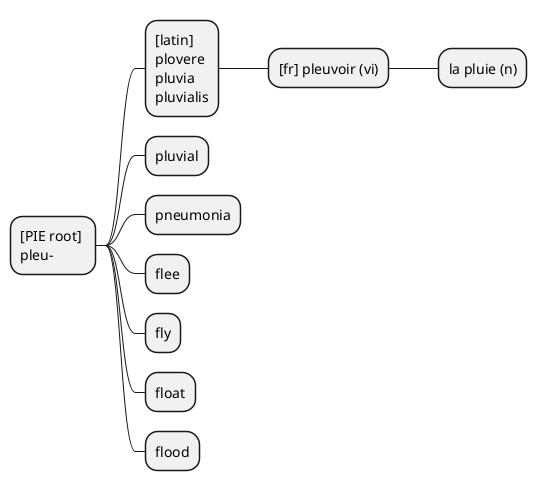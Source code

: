 @startmindmap
+ [PIE root] \npleu-
++ [latin]\nplovere\npluvia\npluvialis
+++ [fr] pleuvoir (vi)
++++ la pluie (n)
++ pluvial
++ pneumonia
++ flee
++ fly
++ float
++ flood
@endmindmap
